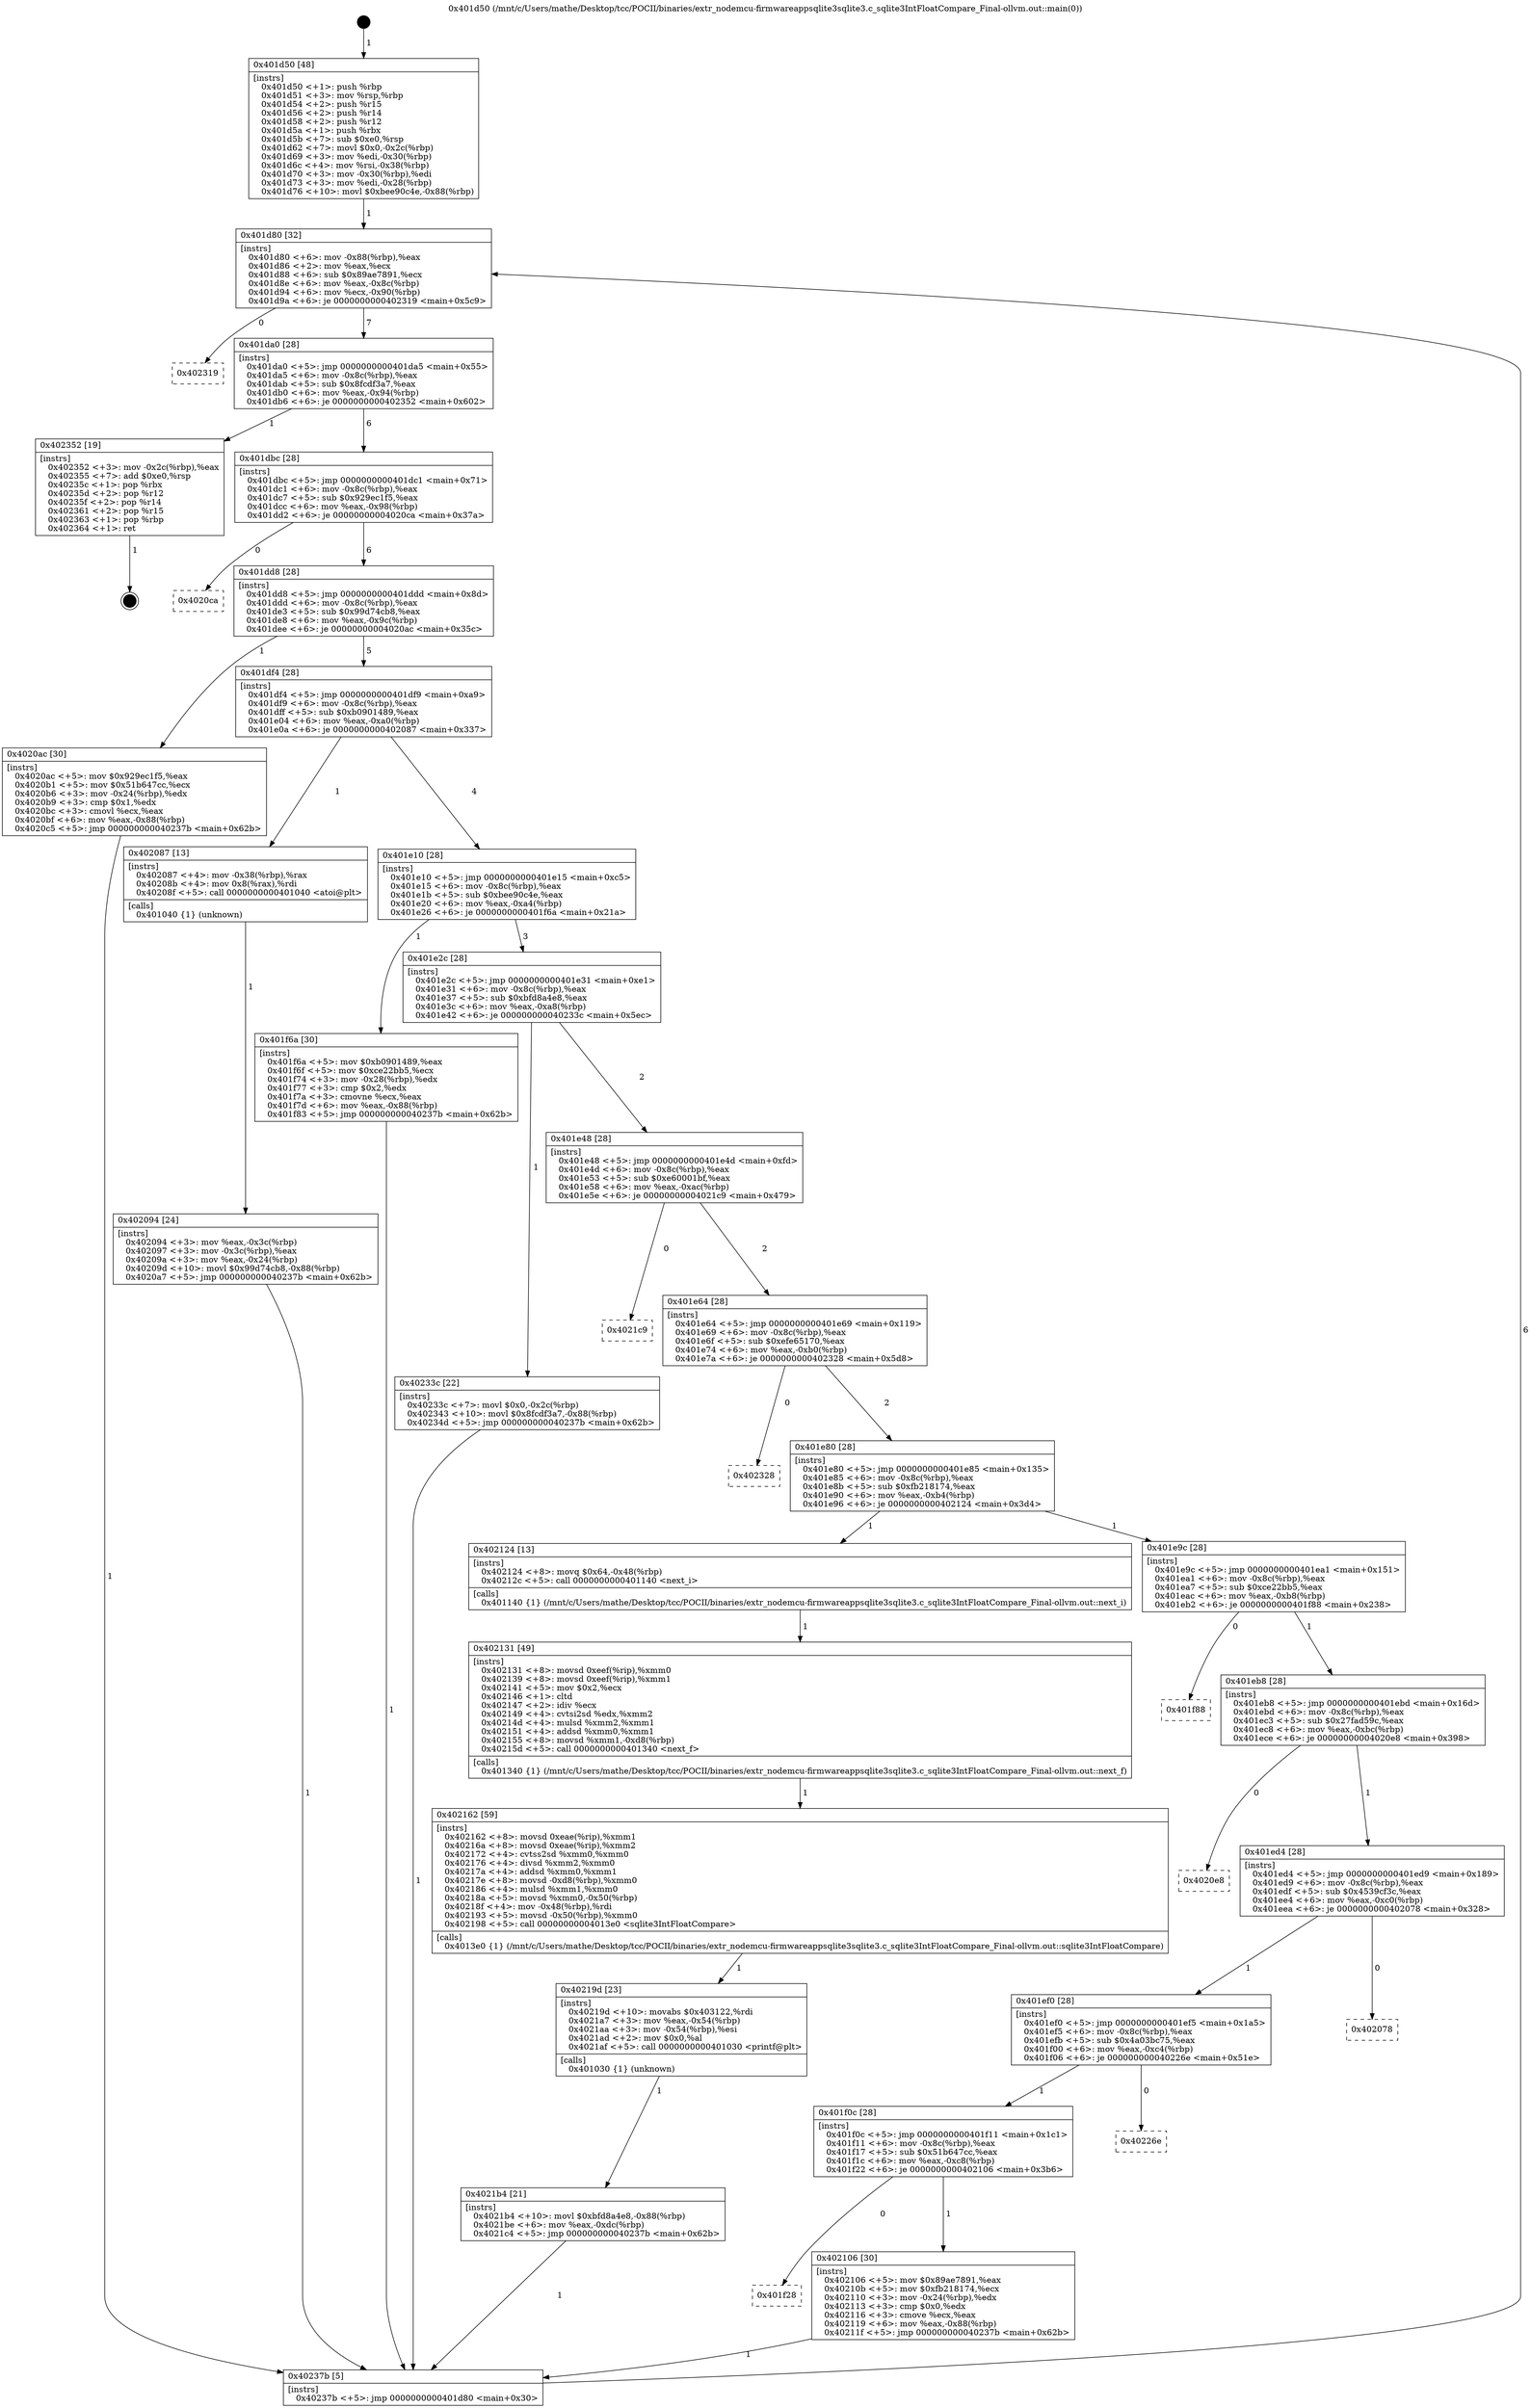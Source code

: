 digraph "0x401d50" {
  label = "0x401d50 (/mnt/c/Users/mathe/Desktop/tcc/POCII/binaries/extr_nodemcu-firmwareappsqlite3sqlite3.c_sqlite3IntFloatCompare_Final-ollvm.out::main(0))"
  labelloc = "t"
  node[shape=record]

  Entry [label="",width=0.3,height=0.3,shape=circle,fillcolor=black,style=filled]
  "0x401d80" [label="{
     0x401d80 [32]\l
     | [instrs]\l
     &nbsp;&nbsp;0x401d80 \<+6\>: mov -0x88(%rbp),%eax\l
     &nbsp;&nbsp;0x401d86 \<+2\>: mov %eax,%ecx\l
     &nbsp;&nbsp;0x401d88 \<+6\>: sub $0x89ae7891,%ecx\l
     &nbsp;&nbsp;0x401d8e \<+6\>: mov %eax,-0x8c(%rbp)\l
     &nbsp;&nbsp;0x401d94 \<+6\>: mov %ecx,-0x90(%rbp)\l
     &nbsp;&nbsp;0x401d9a \<+6\>: je 0000000000402319 \<main+0x5c9\>\l
  }"]
  "0x402319" [label="{
     0x402319\l
  }", style=dashed]
  "0x401da0" [label="{
     0x401da0 [28]\l
     | [instrs]\l
     &nbsp;&nbsp;0x401da0 \<+5\>: jmp 0000000000401da5 \<main+0x55\>\l
     &nbsp;&nbsp;0x401da5 \<+6\>: mov -0x8c(%rbp),%eax\l
     &nbsp;&nbsp;0x401dab \<+5\>: sub $0x8fcdf3a7,%eax\l
     &nbsp;&nbsp;0x401db0 \<+6\>: mov %eax,-0x94(%rbp)\l
     &nbsp;&nbsp;0x401db6 \<+6\>: je 0000000000402352 \<main+0x602\>\l
  }"]
  Exit [label="",width=0.3,height=0.3,shape=circle,fillcolor=black,style=filled,peripheries=2]
  "0x402352" [label="{
     0x402352 [19]\l
     | [instrs]\l
     &nbsp;&nbsp;0x402352 \<+3\>: mov -0x2c(%rbp),%eax\l
     &nbsp;&nbsp;0x402355 \<+7\>: add $0xe0,%rsp\l
     &nbsp;&nbsp;0x40235c \<+1\>: pop %rbx\l
     &nbsp;&nbsp;0x40235d \<+2\>: pop %r12\l
     &nbsp;&nbsp;0x40235f \<+2\>: pop %r14\l
     &nbsp;&nbsp;0x402361 \<+2\>: pop %r15\l
     &nbsp;&nbsp;0x402363 \<+1\>: pop %rbp\l
     &nbsp;&nbsp;0x402364 \<+1\>: ret\l
  }"]
  "0x401dbc" [label="{
     0x401dbc [28]\l
     | [instrs]\l
     &nbsp;&nbsp;0x401dbc \<+5\>: jmp 0000000000401dc1 \<main+0x71\>\l
     &nbsp;&nbsp;0x401dc1 \<+6\>: mov -0x8c(%rbp),%eax\l
     &nbsp;&nbsp;0x401dc7 \<+5\>: sub $0x929ec1f5,%eax\l
     &nbsp;&nbsp;0x401dcc \<+6\>: mov %eax,-0x98(%rbp)\l
     &nbsp;&nbsp;0x401dd2 \<+6\>: je 00000000004020ca \<main+0x37a\>\l
  }"]
  "0x4021b4" [label="{
     0x4021b4 [21]\l
     | [instrs]\l
     &nbsp;&nbsp;0x4021b4 \<+10\>: movl $0xbfd8a4e8,-0x88(%rbp)\l
     &nbsp;&nbsp;0x4021be \<+6\>: mov %eax,-0xdc(%rbp)\l
     &nbsp;&nbsp;0x4021c4 \<+5\>: jmp 000000000040237b \<main+0x62b\>\l
  }"]
  "0x4020ca" [label="{
     0x4020ca\l
  }", style=dashed]
  "0x401dd8" [label="{
     0x401dd8 [28]\l
     | [instrs]\l
     &nbsp;&nbsp;0x401dd8 \<+5\>: jmp 0000000000401ddd \<main+0x8d\>\l
     &nbsp;&nbsp;0x401ddd \<+6\>: mov -0x8c(%rbp),%eax\l
     &nbsp;&nbsp;0x401de3 \<+5\>: sub $0x99d74cb8,%eax\l
     &nbsp;&nbsp;0x401de8 \<+6\>: mov %eax,-0x9c(%rbp)\l
     &nbsp;&nbsp;0x401dee \<+6\>: je 00000000004020ac \<main+0x35c\>\l
  }"]
  "0x40219d" [label="{
     0x40219d [23]\l
     | [instrs]\l
     &nbsp;&nbsp;0x40219d \<+10\>: movabs $0x403122,%rdi\l
     &nbsp;&nbsp;0x4021a7 \<+3\>: mov %eax,-0x54(%rbp)\l
     &nbsp;&nbsp;0x4021aa \<+3\>: mov -0x54(%rbp),%esi\l
     &nbsp;&nbsp;0x4021ad \<+2\>: mov $0x0,%al\l
     &nbsp;&nbsp;0x4021af \<+5\>: call 0000000000401030 \<printf@plt\>\l
     | [calls]\l
     &nbsp;&nbsp;0x401030 \{1\} (unknown)\l
  }"]
  "0x4020ac" [label="{
     0x4020ac [30]\l
     | [instrs]\l
     &nbsp;&nbsp;0x4020ac \<+5\>: mov $0x929ec1f5,%eax\l
     &nbsp;&nbsp;0x4020b1 \<+5\>: mov $0x51b647cc,%ecx\l
     &nbsp;&nbsp;0x4020b6 \<+3\>: mov -0x24(%rbp),%edx\l
     &nbsp;&nbsp;0x4020b9 \<+3\>: cmp $0x1,%edx\l
     &nbsp;&nbsp;0x4020bc \<+3\>: cmovl %ecx,%eax\l
     &nbsp;&nbsp;0x4020bf \<+6\>: mov %eax,-0x88(%rbp)\l
     &nbsp;&nbsp;0x4020c5 \<+5\>: jmp 000000000040237b \<main+0x62b\>\l
  }"]
  "0x401df4" [label="{
     0x401df4 [28]\l
     | [instrs]\l
     &nbsp;&nbsp;0x401df4 \<+5\>: jmp 0000000000401df9 \<main+0xa9\>\l
     &nbsp;&nbsp;0x401df9 \<+6\>: mov -0x8c(%rbp),%eax\l
     &nbsp;&nbsp;0x401dff \<+5\>: sub $0xb0901489,%eax\l
     &nbsp;&nbsp;0x401e04 \<+6\>: mov %eax,-0xa0(%rbp)\l
     &nbsp;&nbsp;0x401e0a \<+6\>: je 0000000000402087 \<main+0x337\>\l
  }"]
  "0x402162" [label="{
     0x402162 [59]\l
     | [instrs]\l
     &nbsp;&nbsp;0x402162 \<+8\>: movsd 0xeae(%rip),%xmm1\l
     &nbsp;&nbsp;0x40216a \<+8\>: movsd 0xeae(%rip),%xmm2\l
     &nbsp;&nbsp;0x402172 \<+4\>: cvtss2sd %xmm0,%xmm0\l
     &nbsp;&nbsp;0x402176 \<+4\>: divsd %xmm2,%xmm0\l
     &nbsp;&nbsp;0x40217a \<+4\>: addsd %xmm0,%xmm1\l
     &nbsp;&nbsp;0x40217e \<+8\>: movsd -0xd8(%rbp),%xmm0\l
     &nbsp;&nbsp;0x402186 \<+4\>: mulsd %xmm1,%xmm0\l
     &nbsp;&nbsp;0x40218a \<+5\>: movsd %xmm0,-0x50(%rbp)\l
     &nbsp;&nbsp;0x40218f \<+4\>: mov -0x48(%rbp),%rdi\l
     &nbsp;&nbsp;0x402193 \<+5\>: movsd -0x50(%rbp),%xmm0\l
     &nbsp;&nbsp;0x402198 \<+5\>: call 00000000004013e0 \<sqlite3IntFloatCompare\>\l
     | [calls]\l
     &nbsp;&nbsp;0x4013e0 \{1\} (/mnt/c/Users/mathe/Desktop/tcc/POCII/binaries/extr_nodemcu-firmwareappsqlite3sqlite3.c_sqlite3IntFloatCompare_Final-ollvm.out::sqlite3IntFloatCompare)\l
  }"]
  "0x402087" [label="{
     0x402087 [13]\l
     | [instrs]\l
     &nbsp;&nbsp;0x402087 \<+4\>: mov -0x38(%rbp),%rax\l
     &nbsp;&nbsp;0x40208b \<+4\>: mov 0x8(%rax),%rdi\l
     &nbsp;&nbsp;0x40208f \<+5\>: call 0000000000401040 \<atoi@plt\>\l
     | [calls]\l
     &nbsp;&nbsp;0x401040 \{1\} (unknown)\l
  }"]
  "0x401e10" [label="{
     0x401e10 [28]\l
     | [instrs]\l
     &nbsp;&nbsp;0x401e10 \<+5\>: jmp 0000000000401e15 \<main+0xc5\>\l
     &nbsp;&nbsp;0x401e15 \<+6\>: mov -0x8c(%rbp),%eax\l
     &nbsp;&nbsp;0x401e1b \<+5\>: sub $0xbee90c4e,%eax\l
     &nbsp;&nbsp;0x401e20 \<+6\>: mov %eax,-0xa4(%rbp)\l
     &nbsp;&nbsp;0x401e26 \<+6\>: je 0000000000401f6a \<main+0x21a\>\l
  }"]
  "0x402131" [label="{
     0x402131 [49]\l
     | [instrs]\l
     &nbsp;&nbsp;0x402131 \<+8\>: movsd 0xeef(%rip),%xmm0\l
     &nbsp;&nbsp;0x402139 \<+8\>: movsd 0xeef(%rip),%xmm1\l
     &nbsp;&nbsp;0x402141 \<+5\>: mov $0x2,%ecx\l
     &nbsp;&nbsp;0x402146 \<+1\>: cltd\l
     &nbsp;&nbsp;0x402147 \<+2\>: idiv %ecx\l
     &nbsp;&nbsp;0x402149 \<+4\>: cvtsi2sd %edx,%xmm2\l
     &nbsp;&nbsp;0x40214d \<+4\>: mulsd %xmm2,%xmm1\l
     &nbsp;&nbsp;0x402151 \<+4\>: addsd %xmm0,%xmm1\l
     &nbsp;&nbsp;0x402155 \<+8\>: movsd %xmm1,-0xd8(%rbp)\l
     &nbsp;&nbsp;0x40215d \<+5\>: call 0000000000401340 \<next_f\>\l
     | [calls]\l
     &nbsp;&nbsp;0x401340 \{1\} (/mnt/c/Users/mathe/Desktop/tcc/POCII/binaries/extr_nodemcu-firmwareappsqlite3sqlite3.c_sqlite3IntFloatCompare_Final-ollvm.out::next_f)\l
  }"]
  "0x401f6a" [label="{
     0x401f6a [30]\l
     | [instrs]\l
     &nbsp;&nbsp;0x401f6a \<+5\>: mov $0xb0901489,%eax\l
     &nbsp;&nbsp;0x401f6f \<+5\>: mov $0xce22bb5,%ecx\l
     &nbsp;&nbsp;0x401f74 \<+3\>: mov -0x28(%rbp),%edx\l
     &nbsp;&nbsp;0x401f77 \<+3\>: cmp $0x2,%edx\l
     &nbsp;&nbsp;0x401f7a \<+3\>: cmovne %ecx,%eax\l
     &nbsp;&nbsp;0x401f7d \<+6\>: mov %eax,-0x88(%rbp)\l
     &nbsp;&nbsp;0x401f83 \<+5\>: jmp 000000000040237b \<main+0x62b\>\l
  }"]
  "0x401e2c" [label="{
     0x401e2c [28]\l
     | [instrs]\l
     &nbsp;&nbsp;0x401e2c \<+5\>: jmp 0000000000401e31 \<main+0xe1\>\l
     &nbsp;&nbsp;0x401e31 \<+6\>: mov -0x8c(%rbp),%eax\l
     &nbsp;&nbsp;0x401e37 \<+5\>: sub $0xbfd8a4e8,%eax\l
     &nbsp;&nbsp;0x401e3c \<+6\>: mov %eax,-0xa8(%rbp)\l
     &nbsp;&nbsp;0x401e42 \<+6\>: je 000000000040233c \<main+0x5ec\>\l
  }"]
  "0x40237b" [label="{
     0x40237b [5]\l
     | [instrs]\l
     &nbsp;&nbsp;0x40237b \<+5\>: jmp 0000000000401d80 \<main+0x30\>\l
  }"]
  "0x401d50" [label="{
     0x401d50 [48]\l
     | [instrs]\l
     &nbsp;&nbsp;0x401d50 \<+1\>: push %rbp\l
     &nbsp;&nbsp;0x401d51 \<+3\>: mov %rsp,%rbp\l
     &nbsp;&nbsp;0x401d54 \<+2\>: push %r15\l
     &nbsp;&nbsp;0x401d56 \<+2\>: push %r14\l
     &nbsp;&nbsp;0x401d58 \<+2\>: push %r12\l
     &nbsp;&nbsp;0x401d5a \<+1\>: push %rbx\l
     &nbsp;&nbsp;0x401d5b \<+7\>: sub $0xe0,%rsp\l
     &nbsp;&nbsp;0x401d62 \<+7\>: movl $0x0,-0x2c(%rbp)\l
     &nbsp;&nbsp;0x401d69 \<+3\>: mov %edi,-0x30(%rbp)\l
     &nbsp;&nbsp;0x401d6c \<+4\>: mov %rsi,-0x38(%rbp)\l
     &nbsp;&nbsp;0x401d70 \<+3\>: mov -0x30(%rbp),%edi\l
     &nbsp;&nbsp;0x401d73 \<+3\>: mov %edi,-0x28(%rbp)\l
     &nbsp;&nbsp;0x401d76 \<+10\>: movl $0xbee90c4e,-0x88(%rbp)\l
  }"]
  "0x402094" [label="{
     0x402094 [24]\l
     | [instrs]\l
     &nbsp;&nbsp;0x402094 \<+3\>: mov %eax,-0x3c(%rbp)\l
     &nbsp;&nbsp;0x402097 \<+3\>: mov -0x3c(%rbp),%eax\l
     &nbsp;&nbsp;0x40209a \<+3\>: mov %eax,-0x24(%rbp)\l
     &nbsp;&nbsp;0x40209d \<+10\>: movl $0x99d74cb8,-0x88(%rbp)\l
     &nbsp;&nbsp;0x4020a7 \<+5\>: jmp 000000000040237b \<main+0x62b\>\l
  }"]
  "0x401f28" [label="{
     0x401f28\l
  }", style=dashed]
  "0x40233c" [label="{
     0x40233c [22]\l
     | [instrs]\l
     &nbsp;&nbsp;0x40233c \<+7\>: movl $0x0,-0x2c(%rbp)\l
     &nbsp;&nbsp;0x402343 \<+10\>: movl $0x8fcdf3a7,-0x88(%rbp)\l
     &nbsp;&nbsp;0x40234d \<+5\>: jmp 000000000040237b \<main+0x62b\>\l
  }"]
  "0x401e48" [label="{
     0x401e48 [28]\l
     | [instrs]\l
     &nbsp;&nbsp;0x401e48 \<+5\>: jmp 0000000000401e4d \<main+0xfd\>\l
     &nbsp;&nbsp;0x401e4d \<+6\>: mov -0x8c(%rbp),%eax\l
     &nbsp;&nbsp;0x401e53 \<+5\>: sub $0xe60001bf,%eax\l
     &nbsp;&nbsp;0x401e58 \<+6\>: mov %eax,-0xac(%rbp)\l
     &nbsp;&nbsp;0x401e5e \<+6\>: je 00000000004021c9 \<main+0x479\>\l
  }"]
  "0x402106" [label="{
     0x402106 [30]\l
     | [instrs]\l
     &nbsp;&nbsp;0x402106 \<+5\>: mov $0x89ae7891,%eax\l
     &nbsp;&nbsp;0x40210b \<+5\>: mov $0xfb218174,%ecx\l
     &nbsp;&nbsp;0x402110 \<+3\>: mov -0x24(%rbp),%edx\l
     &nbsp;&nbsp;0x402113 \<+3\>: cmp $0x0,%edx\l
     &nbsp;&nbsp;0x402116 \<+3\>: cmove %ecx,%eax\l
     &nbsp;&nbsp;0x402119 \<+6\>: mov %eax,-0x88(%rbp)\l
     &nbsp;&nbsp;0x40211f \<+5\>: jmp 000000000040237b \<main+0x62b\>\l
  }"]
  "0x4021c9" [label="{
     0x4021c9\l
  }", style=dashed]
  "0x401e64" [label="{
     0x401e64 [28]\l
     | [instrs]\l
     &nbsp;&nbsp;0x401e64 \<+5\>: jmp 0000000000401e69 \<main+0x119\>\l
     &nbsp;&nbsp;0x401e69 \<+6\>: mov -0x8c(%rbp),%eax\l
     &nbsp;&nbsp;0x401e6f \<+5\>: sub $0xefe65170,%eax\l
     &nbsp;&nbsp;0x401e74 \<+6\>: mov %eax,-0xb0(%rbp)\l
     &nbsp;&nbsp;0x401e7a \<+6\>: je 0000000000402328 \<main+0x5d8\>\l
  }"]
  "0x401f0c" [label="{
     0x401f0c [28]\l
     | [instrs]\l
     &nbsp;&nbsp;0x401f0c \<+5\>: jmp 0000000000401f11 \<main+0x1c1\>\l
     &nbsp;&nbsp;0x401f11 \<+6\>: mov -0x8c(%rbp),%eax\l
     &nbsp;&nbsp;0x401f17 \<+5\>: sub $0x51b647cc,%eax\l
     &nbsp;&nbsp;0x401f1c \<+6\>: mov %eax,-0xc8(%rbp)\l
     &nbsp;&nbsp;0x401f22 \<+6\>: je 0000000000402106 \<main+0x3b6\>\l
  }"]
  "0x402328" [label="{
     0x402328\l
  }", style=dashed]
  "0x401e80" [label="{
     0x401e80 [28]\l
     | [instrs]\l
     &nbsp;&nbsp;0x401e80 \<+5\>: jmp 0000000000401e85 \<main+0x135\>\l
     &nbsp;&nbsp;0x401e85 \<+6\>: mov -0x8c(%rbp),%eax\l
     &nbsp;&nbsp;0x401e8b \<+5\>: sub $0xfb218174,%eax\l
     &nbsp;&nbsp;0x401e90 \<+6\>: mov %eax,-0xb4(%rbp)\l
     &nbsp;&nbsp;0x401e96 \<+6\>: je 0000000000402124 \<main+0x3d4\>\l
  }"]
  "0x40226e" [label="{
     0x40226e\l
  }", style=dashed]
  "0x402124" [label="{
     0x402124 [13]\l
     | [instrs]\l
     &nbsp;&nbsp;0x402124 \<+8\>: movq $0x64,-0x48(%rbp)\l
     &nbsp;&nbsp;0x40212c \<+5\>: call 0000000000401140 \<next_i\>\l
     | [calls]\l
     &nbsp;&nbsp;0x401140 \{1\} (/mnt/c/Users/mathe/Desktop/tcc/POCII/binaries/extr_nodemcu-firmwareappsqlite3sqlite3.c_sqlite3IntFloatCompare_Final-ollvm.out::next_i)\l
  }"]
  "0x401e9c" [label="{
     0x401e9c [28]\l
     | [instrs]\l
     &nbsp;&nbsp;0x401e9c \<+5\>: jmp 0000000000401ea1 \<main+0x151\>\l
     &nbsp;&nbsp;0x401ea1 \<+6\>: mov -0x8c(%rbp),%eax\l
     &nbsp;&nbsp;0x401ea7 \<+5\>: sub $0xce22bb5,%eax\l
     &nbsp;&nbsp;0x401eac \<+6\>: mov %eax,-0xb8(%rbp)\l
     &nbsp;&nbsp;0x401eb2 \<+6\>: je 0000000000401f88 \<main+0x238\>\l
  }"]
  "0x401ef0" [label="{
     0x401ef0 [28]\l
     | [instrs]\l
     &nbsp;&nbsp;0x401ef0 \<+5\>: jmp 0000000000401ef5 \<main+0x1a5\>\l
     &nbsp;&nbsp;0x401ef5 \<+6\>: mov -0x8c(%rbp),%eax\l
     &nbsp;&nbsp;0x401efb \<+5\>: sub $0x4a03bc75,%eax\l
     &nbsp;&nbsp;0x401f00 \<+6\>: mov %eax,-0xc4(%rbp)\l
     &nbsp;&nbsp;0x401f06 \<+6\>: je 000000000040226e \<main+0x51e\>\l
  }"]
  "0x401f88" [label="{
     0x401f88\l
  }", style=dashed]
  "0x401eb8" [label="{
     0x401eb8 [28]\l
     | [instrs]\l
     &nbsp;&nbsp;0x401eb8 \<+5\>: jmp 0000000000401ebd \<main+0x16d\>\l
     &nbsp;&nbsp;0x401ebd \<+6\>: mov -0x8c(%rbp),%eax\l
     &nbsp;&nbsp;0x401ec3 \<+5\>: sub $0x27fad59c,%eax\l
     &nbsp;&nbsp;0x401ec8 \<+6\>: mov %eax,-0xbc(%rbp)\l
     &nbsp;&nbsp;0x401ece \<+6\>: je 00000000004020e8 \<main+0x398\>\l
  }"]
  "0x402078" [label="{
     0x402078\l
  }", style=dashed]
  "0x4020e8" [label="{
     0x4020e8\l
  }", style=dashed]
  "0x401ed4" [label="{
     0x401ed4 [28]\l
     | [instrs]\l
     &nbsp;&nbsp;0x401ed4 \<+5\>: jmp 0000000000401ed9 \<main+0x189\>\l
     &nbsp;&nbsp;0x401ed9 \<+6\>: mov -0x8c(%rbp),%eax\l
     &nbsp;&nbsp;0x401edf \<+5\>: sub $0x4539cf3c,%eax\l
     &nbsp;&nbsp;0x401ee4 \<+6\>: mov %eax,-0xc0(%rbp)\l
     &nbsp;&nbsp;0x401eea \<+6\>: je 0000000000402078 \<main+0x328\>\l
  }"]
  Entry -> "0x401d50" [label=" 1"]
  "0x401d80" -> "0x402319" [label=" 0"]
  "0x401d80" -> "0x401da0" [label=" 7"]
  "0x402352" -> Exit [label=" 1"]
  "0x401da0" -> "0x402352" [label=" 1"]
  "0x401da0" -> "0x401dbc" [label=" 6"]
  "0x40233c" -> "0x40237b" [label=" 1"]
  "0x401dbc" -> "0x4020ca" [label=" 0"]
  "0x401dbc" -> "0x401dd8" [label=" 6"]
  "0x4021b4" -> "0x40237b" [label=" 1"]
  "0x401dd8" -> "0x4020ac" [label=" 1"]
  "0x401dd8" -> "0x401df4" [label=" 5"]
  "0x40219d" -> "0x4021b4" [label=" 1"]
  "0x401df4" -> "0x402087" [label=" 1"]
  "0x401df4" -> "0x401e10" [label=" 4"]
  "0x402162" -> "0x40219d" [label=" 1"]
  "0x401e10" -> "0x401f6a" [label=" 1"]
  "0x401e10" -> "0x401e2c" [label=" 3"]
  "0x401f6a" -> "0x40237b" [label=" 1"]
  "0x401d50" -> "0x401d80" [label=" 1"]
  "0x40237b" -> "0x401d80" [label=" 6"]
  "0x402087" -> "0x402094" [label=" 1"]
  "0x402094" -> "0x40237b" [label=" 1"]
  "0x4020ac" -> "0x40237b" [label=" 1"]
  "0x402131" -> "0x402162" [label=" 1"]
  "0x401e2c" -> "0x40233c" [label=" 1"]
  "0x401e2c" -> "0x401e48" [label=" 2"]
  "0x402124" -> "0x402131" [label=" 1"]
  "0x401e48" -> "0x4021c9" [label=" 0"]
  "0x401e48" -> "0x401e64" [label=" 2"]
  "0x402106" -> "0x40237b" [label=" 1"]
  "0x401e64" -> "0x402328" [label=" 0"]
  "0x401e64" -> "0x401e80" [label=" 2"]
  "0x401f0c" -> "0x402106" [label=" 1"]
  "0x401e80" -> "0x402124" [label=" 1"]
  "0x401e80" -> "0x401e9c" [label=" 1"]
  "0x401f0c" -> "0x401f28" [label=" 0"]
  "0x401e9c" -> "0x401f88" [label=" 0"]
  "0x401e9c" -> "0x401eb8" [label=" 1"]
  "0x401ef0" -> "0x40226e" [label=" 0"]
  "0x401eb8" -> "0x4020e8" [label=" 0"]
  "0x401eb8" -> "0x401ed4" [label=" 1"]
  "0x401ef0" -> "0x401f0c" [label=" 1"]
  "0x401ed4" -> "0x402078" [label=" 0"]
  "0x401ed4" -> "0x401ef0" [label=" 1"]
}
